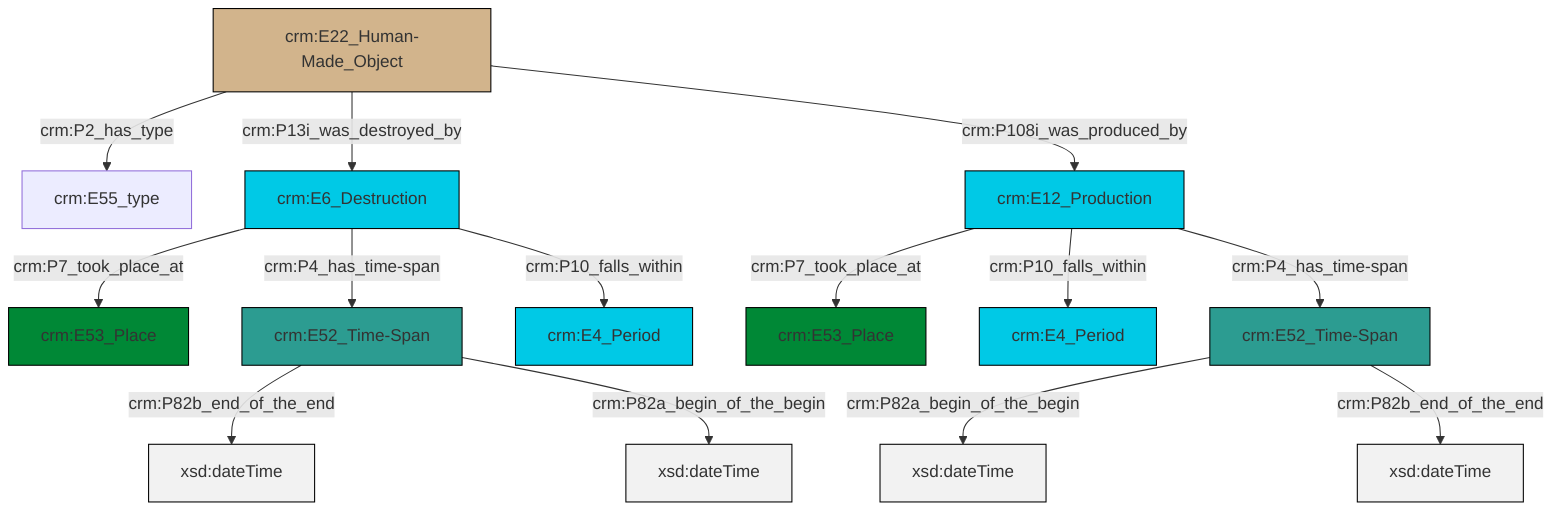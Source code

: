 graph TD
classDef Literal fill:#f2f2f2,stroke:#000000;
classDef CRM_Entity fill:#FFFFFF,stroke:#000000;
classDef Temporal_Entity fill:#00C9E6, stroke:#000000;
classDef Type fill:#E18312, stroke:#000000;
classDef Time-Span fill:#2C9C91, stroke:#000000;
classDef Appellation fill:#FFEB7F, stroke:#000000;
classDef Place fill:#008836, stroke:#000000;
classDef Persistent_Item fill:#B266B2, stroke:#000000;
classDef Conceptual_Object fill:#FFD700, stroke:#000000;
classDef Physical_Thing fill:#D2B48C, stroke:#000000;
classDef Actor fill:#f58aad, stroke:#000000;
classDef PC_Classes fill:#4ce600, stroke:#000000;
classDef Multi fill:#cccccc,stroke:#000000;

0["crm:E52_Time-Span"]:::Time-Span -->|crm:P82b_end_of_the_end| 1[xsd:dateTime]:::Literal
0["crm:E52_Time-Span"]:::Time-Span -->|crm:P82a_begin_of_the_begin| 2[xsd:dateTime]:::Literal
3["crm:E22_Human-Made_Object"]:::Physical_Thing -->|crm:P2_has_type| 4["crm:E55_type"]:::Default
5["crm:E12_Production"]:::Temporal_Entity -->|crm:P7_took_place_at| 9["crm:E53_Place"]:::Place
10["crm:E6_Destruction"]:::Temporal_Entity -->|crm:P7_took_place_at| 11["crm:E53_Place"]:::Place
12["crm:E52_Time-Span"]:::Time-Span -->|crm:P82a_begin_of_the_begin| 16[xsd:dateTime]:::Literal
5["crm:E12_Production"]:::Temporal_Entity -->|crm:P10_falls_within| 7["crm:E4_Period"]:::Temporal_Entity
5["crm:E12_Production"]:::Temporal_Entity -->|crm:P4_has_time-span| 12["crm:E52_Time-Span"]:::Time-Span
10["crm:E6_Destruction"]:::Temporal_Entity -->|crm:P4_has_time-span| 0["crm:E52_Time-Span"]:::Time-Span
3["crm:E22_Human-Made_Object"]:::Physical_Thing -->|crm:P13i_was_destroyed_by| 10["crm:E6_Destruction"]:::Temporal_Entity
10["crm:E6_Destruction"]:::Temporal_Entity -->|crm:P10_falls_within| 17["crm:E4_Period"]:::Temporal_Entity
12["crm:E52_Time-Span"]:::Time-Span -->|crm:P82b_end_of_the_end| 22[xsd:dateTime]:::Literal
3["crm:E22_Human-Made_Object"]:::Physical_Thing -->|crm:P108i_was_produced_by| 5["crm:E12_Production"]:::Temporal_Entity